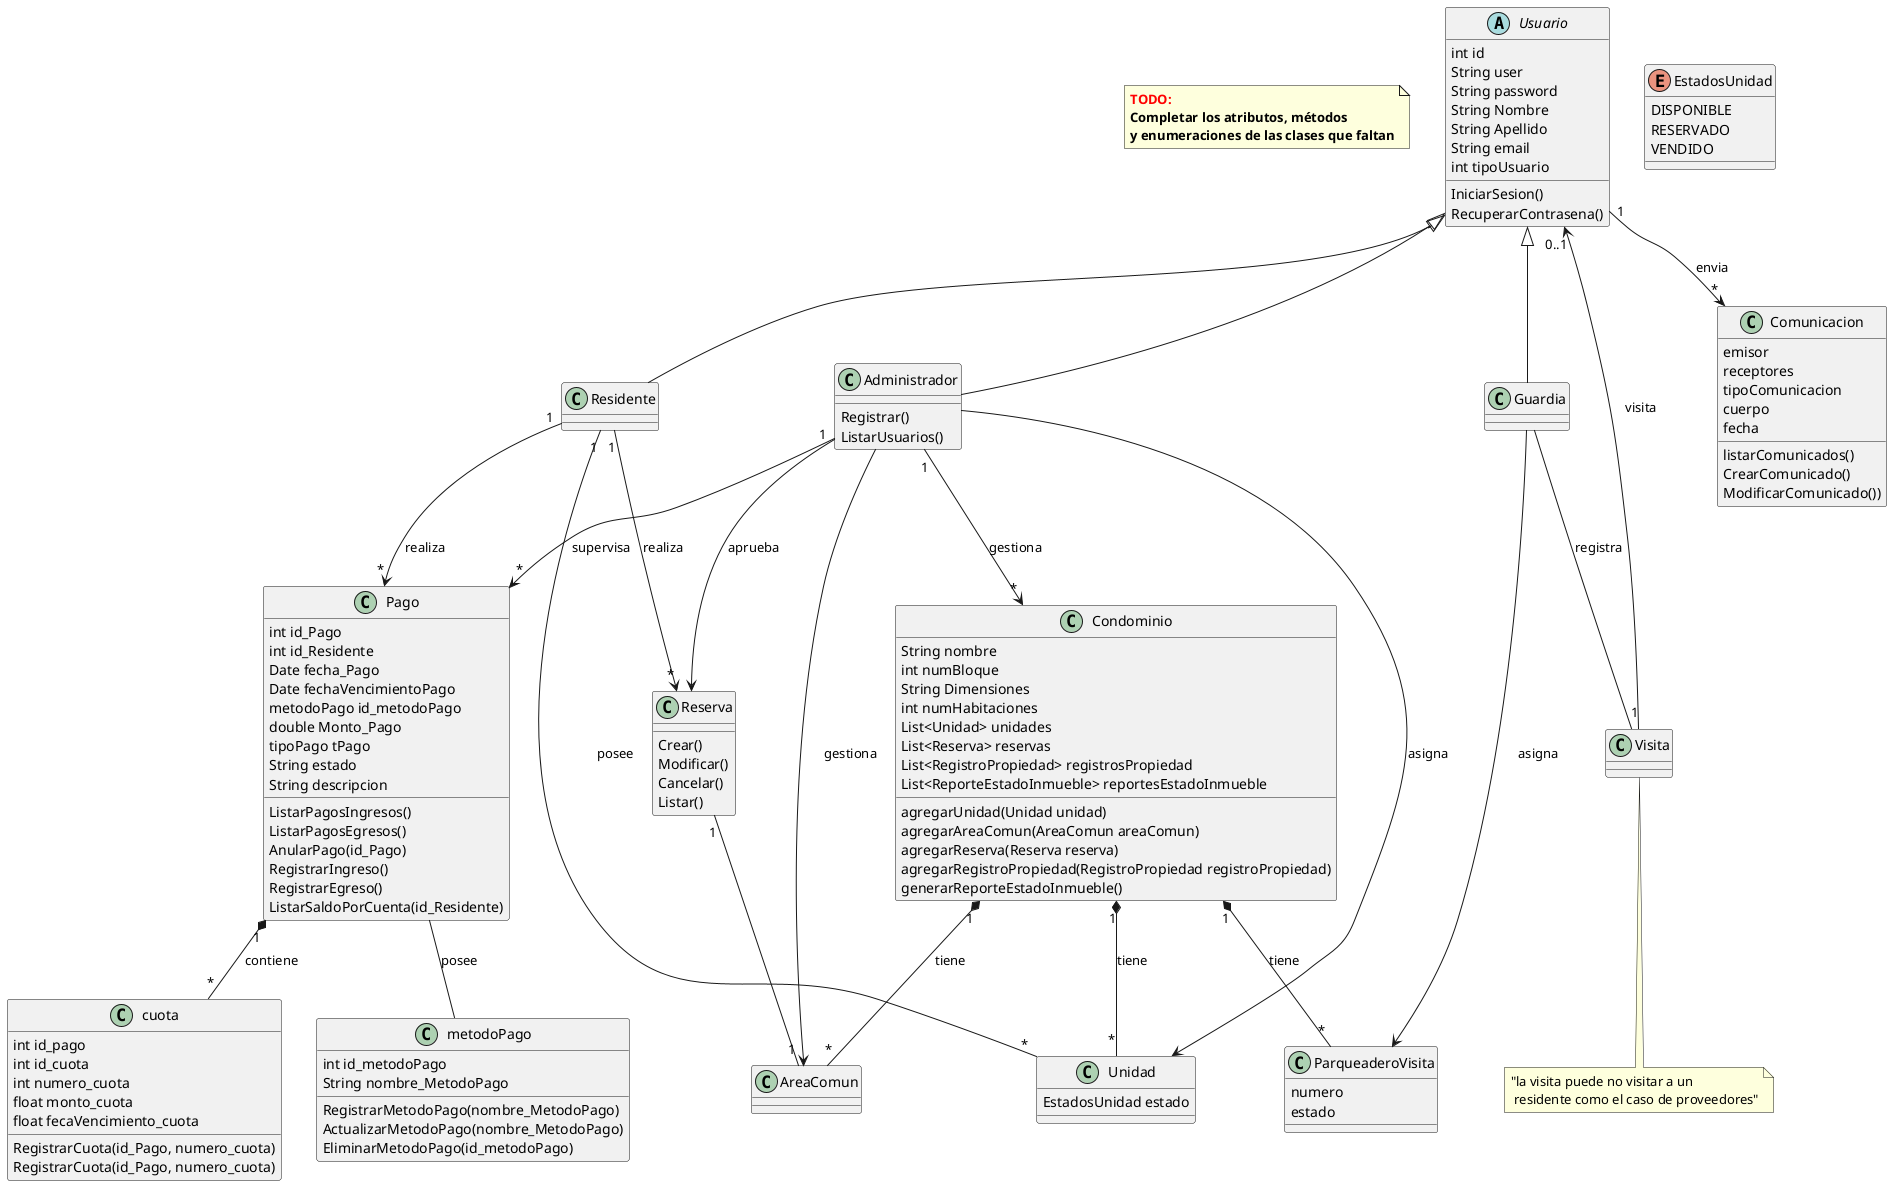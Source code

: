 @startuml
'https://plantuml.com/class-diagram
note as N1
    <b><color: Red>TODO:
    <b>Completar los atributos, métodos
    <b>y enumeraciones de las clases que faltan
end note
abstract class Usuario
{
    {field} int id
    {field} String user
    {field} String password
    {field} String Nombre
    {field} String Apellido
    {field} String email
    {field} int tipoUsuario
    {method} IniciarSesion()
    {method} RecuperarContrasena()
}
class Administrador 
{
    {method} Registrar()
    {method} ListarUsuarios()
}
class Residente
class Guardia
class Condominio
{
    
    String nombre
    int numBloque
    String Dimensiones
    int numHabitaciones
    List<Unidad> unidades
    List<Reserva> reservas
    List<RegistroPropiedad> registrosPropiedad
    List<ReporteEstadoInmueble> reportesEstadoInmueble
    
    {method} agregarUnidad(Unidad unidad)
    {method} agregarAreaComun(AreaComun areaComun)
    {method} agregarReserva(Reserva reserva)
    {method} agregarRegistroPropiedad(RegistroPropiedad registroPropiedad)
    {method} generarReporteEstadoInmueble()
}
class Unidad
{
    {field} EstadosUnidad estado
}
' enumeración de estados: disponible, reservado, vendido
enum EstadosUnidad {
 DISPONIBLE
 RESERVADO
 VENDIDO
}
class Reserva{
    {method} Crear()
    {method} Modificar()
    {method} Cancelar()
    {method} Listar()
}
class AreaComun
class Visita
note bottom: "la visita puede no visitar a un \n residente como el caso de proveedores"

class Pago
{
    {field} int id_Pago
    {field} int id_Residente
    {field} Date fecha_Pago
    {field} Date fechaVencimientoPago
    {field} metodoPago id_metodoPago
     'enum metodoPago: efectivo, tarjetas de crédito'
    {field} double Monto_Pago
    {field} tipoPago tPago
    'enum alicuota o extraordinaria'
    'tarjetas de débito o transferencia'
    {field} String estado
    'enum ingreso o egreso'
    {field} String descripcion
   {method} ListarPagosIngresos()
   {method} ListarPagosEgresos()
   {method} AnularPago(id_Pago)
   {method} RegistrarIngreso()
   {method} RegistrarEgreso()
   {method} ListarSaldoPorCuenta(id_Residente)
}

class cuota{
    {field} int id_pago
    {field} int id_cuota
    {field} int numero_cuota
    {field} float monto_cuota
    {field} float fecaVencimiento_cuota
    {method} RegistrarCuota(id_Pago, numero_cuota)
    {method} RegistrarCuota(id_Pago, numero_cuota)
}

class metodoPago{
    {field} int id_metodoPago
    {field} String nombre_MetodoPago
    {method} RegistrarMetodoPago(nombre_MetodoPago)
    {method} ActualizarMetodoPago(nombre_MetodoPago)
    {method} EliminarMetodoPago(id_metodoPago)
}



class ParqueaderoVisita
{
    {field} numero
    {field} estado
    ' enumeración de estados: disponible u ocupado
}

class Comunicacion
{
    {field} emisor
    {field} receptores
    {field} tipoComunicacion
    'enumeración tipoComunicacion:
    'alerta, directo, anuncio, visita, reservas, pagos
    {field} cuerpo
    {field} fecha
    {method} listarComunicados()
    {method} CrearComunicado()
    {method} ModificarComunicado())
}

Usuario <|-- Administrador
Usuario <|-- Residente
Usuario <|-- Guardia
Administrador "1"--> "*" Condominio: gestiona
Administrador --> AreaComun: gestiona
Administrador --> Reserva: aprueba
Residente "1"-- "*"Unidad: posee
Condominio "1" *-- "*"Unidad: tiene
Condominio "1"*-- "*"AreaComun: tiene
Condominio "1"*-- "*"ParqueaderoVisita: tiene
Guardia -- Visita: registra
Guardia --> ParqueaderoVisita: asigna
'Residente -- AreaComun
Reserva "1" -- "1" AreaComun
Usuario "0..1"<-- "1"Visita: visita
Residente "1" --> "*"Reserva: realiza
Residente "1" --> "*" Pago: realiza
Administrador --> Unidad: asigna
Usuario "1" --> "*" Comunicacion: envia
Administrador"1" --> "*"Pago: supervisa

Pago "1" *-- "*"cuota: contiene
Pago -- metodoPago: posee
'una enumeración para los tipos de unidades
@enduml
